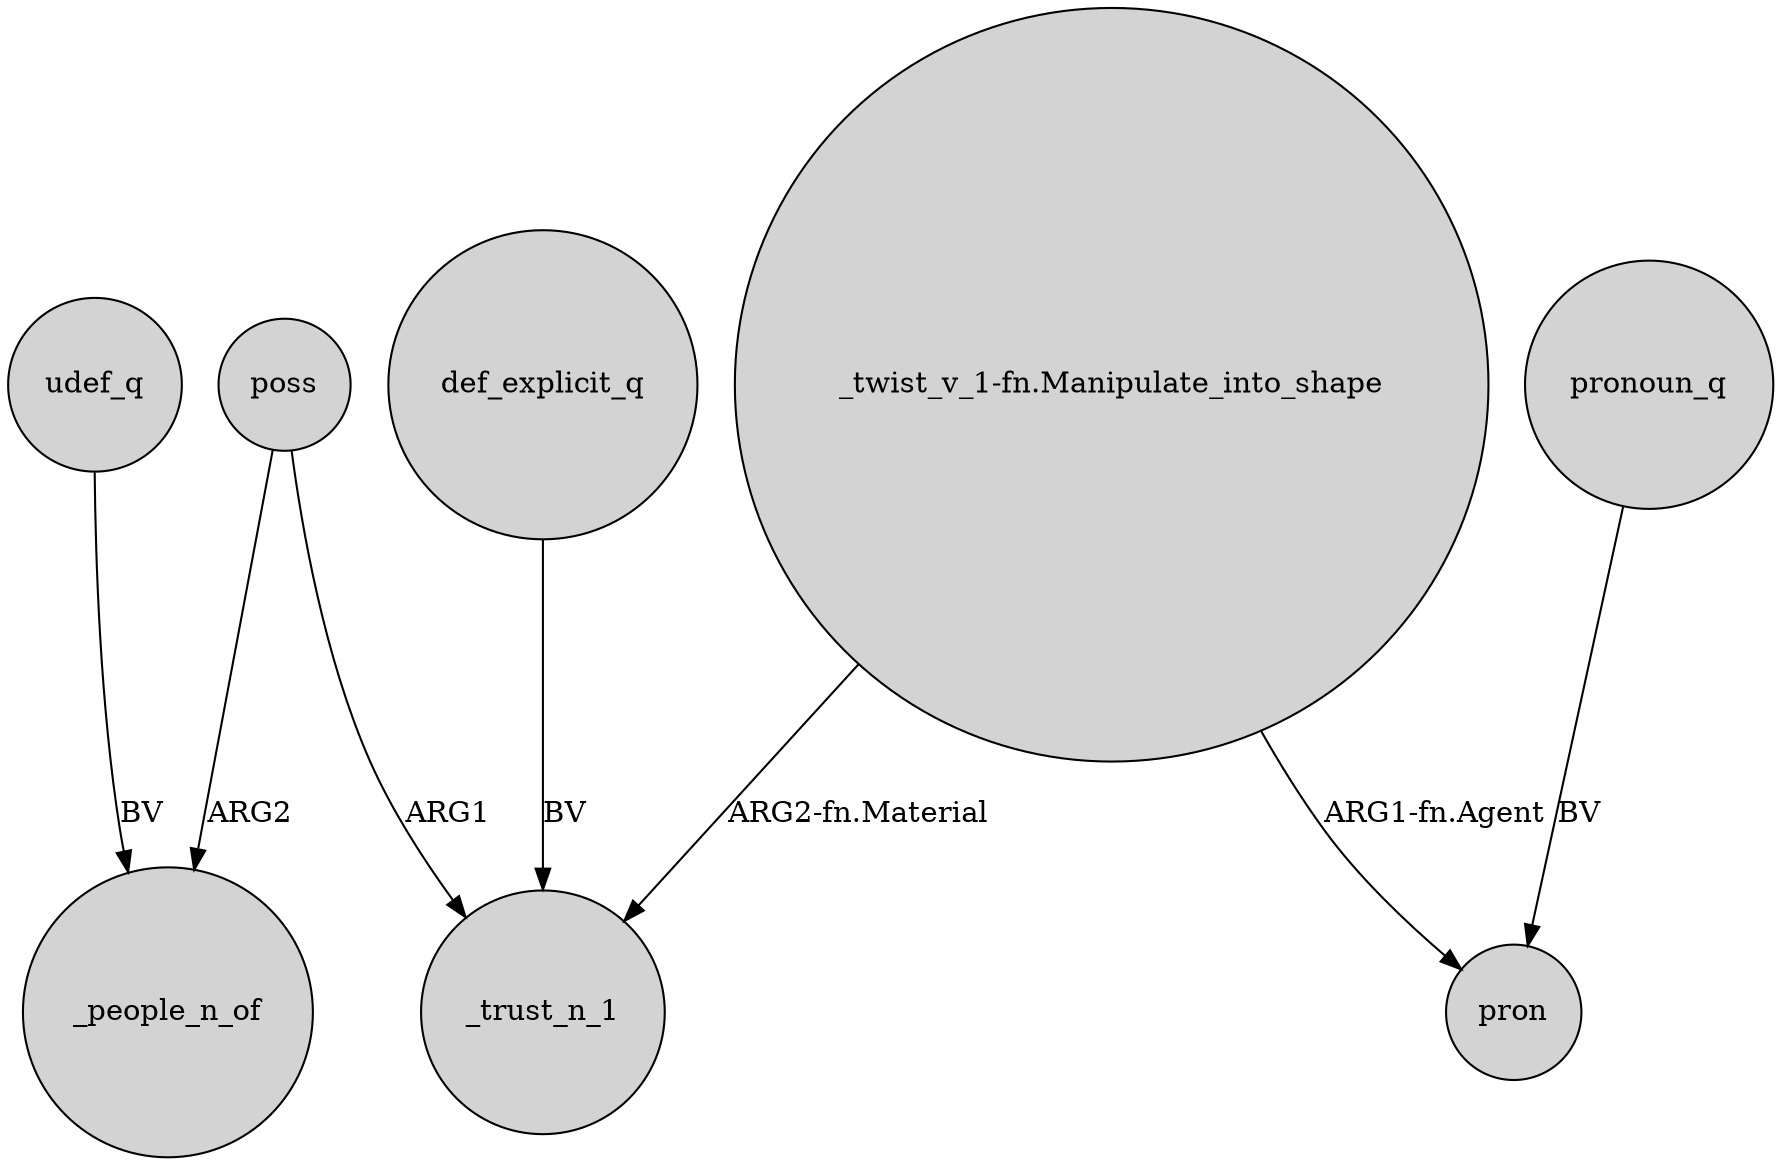 digraph {
	node [shape=circle style=filled]
	def_explicit_q -> _trust_n_1 [label=BV]
	poss -> _people_n_of [label=ARG2]
	poss -> _trust_n_1 [label=ARG1]
	pronoun_q -> pron [label=BV]
	"_twist_v_1-fn.Manipulate_into_shape" -> pron [label="ARG1-fn.Agent"]
	"_twist_v_1-fn.Manipulate_into_shape" -> _trust_n_1 [label="ARG2-fn.Material"]
	udef_q -> _people_n_of [label=BV]
}
